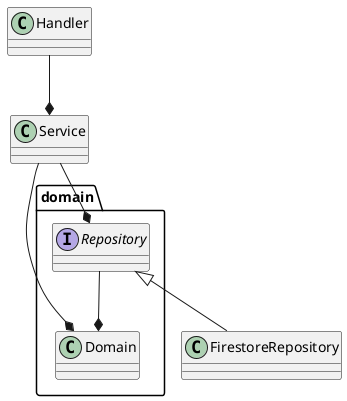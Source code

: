 @startuml software architecutre

package domain {
  interface Repository
  class Domain
}

Handler --* Service
Service --* Repository
Service --* Domain
Repository --* Domain

Repository <|-- FirestoreRepository

@enduml
